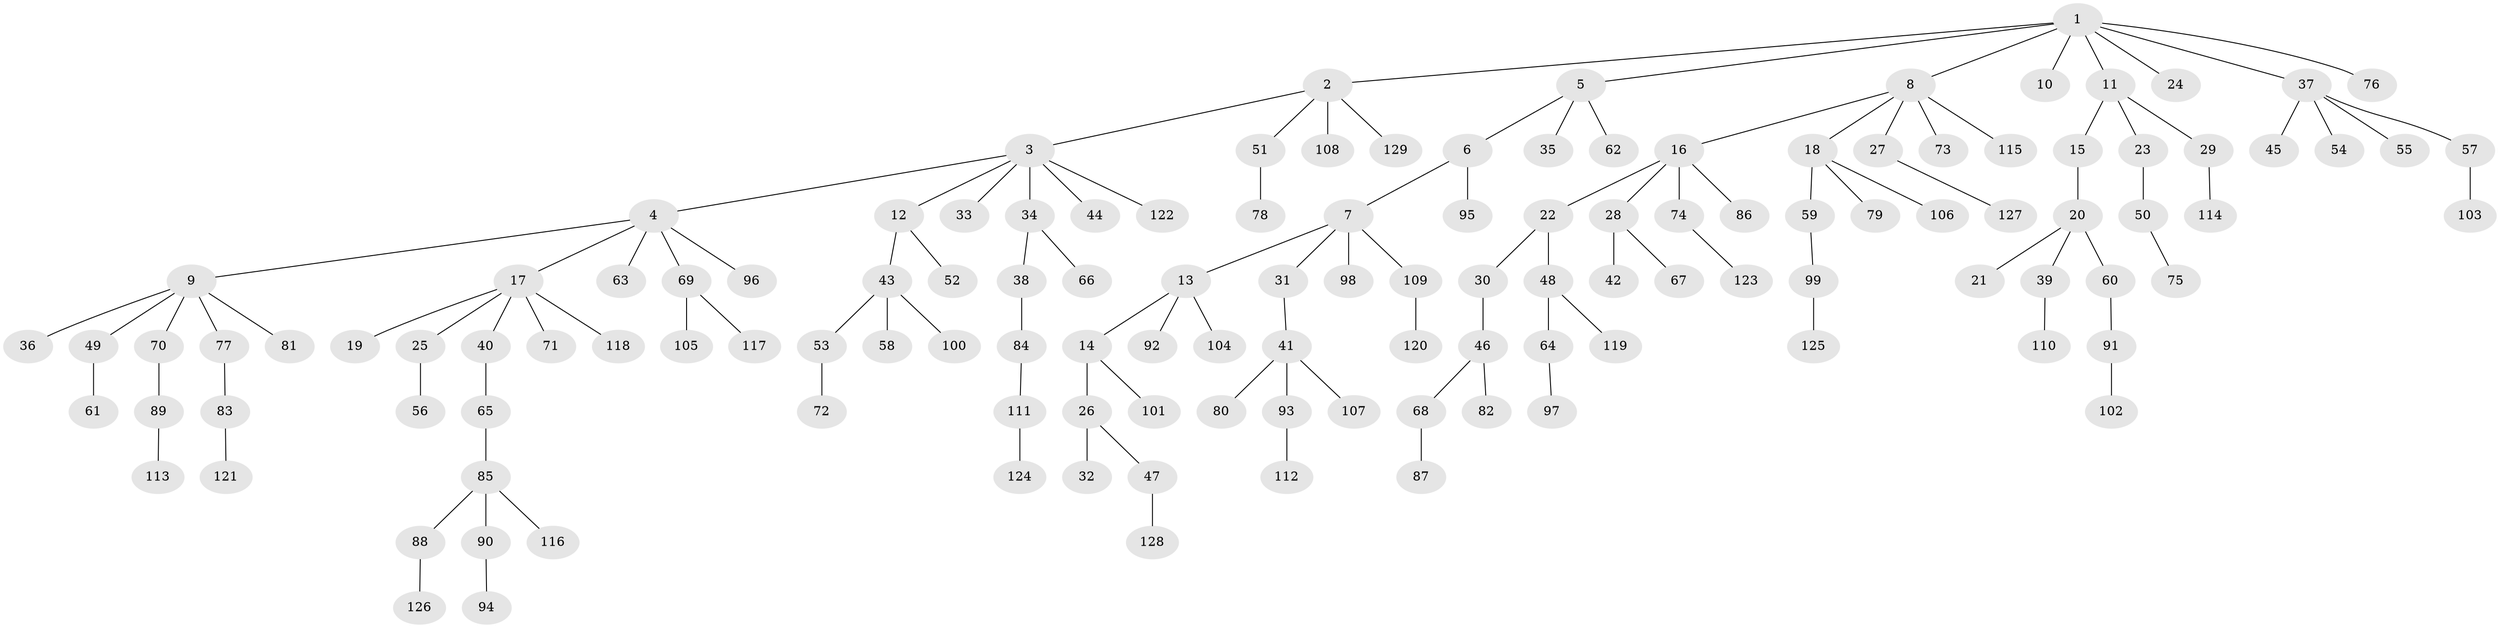 // Generated by graph-tools (version 1.1) at 2025/50/03/09/25 03:50:23]
// undirected, 129 vertices, 128 edges
graph export_dot {
graph [start="1"]
  node [color=gray90,style=filled];
  1;
  2;
  3;
  4;
  5;
  6;
  7;
  8;
  9;
  10;
  11;
  12;
  13;
  14;
  15;
  16;
  17;
  18;
  19;
  20;
  21;
  22;
  23;
  24;
  25;
  26;
  27;
  28;
  29;
  30;
  31;
  32;
  33;
  34;
  35;
  36;
  37;
  38;
  39;
  40;
  41;
  42;
  43;
  44;
  45;
  46;
  47;
  48;
  49;
  50;
  51;
  52;
  53;
  54;
  55;
  56;
  57;
  58;
  59;
  60;
  61;
  62;
  63;
  64;
  65;
  66;
  67;
  68;
  69;
  70;
  71;
  72;
  73;
  74;
  75;
  76;
  77;
  78;
  79;
  80;
  81;
  82;
  83;
  84;
  85;
  86;
  87;
  88;
  89;
  90;
  91;
  92;
  93;
  94;
  95;
  96;
  97;
  98;
  99;
  100;
  101;
  102;
  103;
  104;
  105;
  106;
  107;
  108;
  109;
  110;
  111;
  112;
  113;
  114;
  115;
  116;
  117;
  118;
  119;
  120;
  121;
  122;
  123;
  124;
  125;
  126;
  127;
  128;
  129;
  1 -- 2;
  1 -- 5;
  1 -- 8;
  1 -- 10;
  1 -- 11;
  1 -- 24;
  1 -- 37;
  1 -- 76;
  2 -- 3;
  2 -- 51;
  2 -- 108;
  2 -- 129;
  3 -- 4;
  3 -- 12;
  3 -- 33;
  3 -- 34;
  3 -- 44;
  3 -- 122;
  4 -- 9;
  4 -- 17;
  4 -- 63;
  4 -- 69;
  4 -- 96;
  5 -- 6;
  5 -- 35;
  5 -- 62;
  6 -- 7;
  6 -- 95;
  7 -- 13;
  7 -- 31;
  7 -- 98;
  7 -- 109;
  8 -- 16;
  8 -- 18;
  8 -- 27;
  8 -- 73;
  8 -- 115;
  9 -- 36;
  9 -- 49;
  9 -- 70;
  9 -- 77;
  9 -- 81;
  11 -- 15;
  11 -- 23;
  11 -- 29;
  12 -- 43;
  12 -- 52;
  13 -- 14;
  13 -- 92;
  13 -- 104;
  14 -- 26;
  14 -- 101;
  15 -- 20;
  16 -- 22;
  16 -- 28;
  16 -- 74;
  16 -- 86;
  17 -- 19;
  17 -- 25;
  17 -- 40;
  17 -- 71;
  17 -- 118;
  18 -- 59;
  18 -- 79;
  18 -- 106;
  20 -- 21;
  20 -- 39;
  20 -- 60;
  22 -- 30;
  22 -- 48;
  23 -- 50;
  25 -- 56;
  26 -- 32;
  26 -- 47;
  27 -- 127;
  28 -- 42;
  28 -- 67;
  29 -- 114;
  30 -- 46;
  31 -- 41;
  34 -- 38;
  34 -- 66;
  37 -- 45;
  37 -- 54;
  37 -- 55;
  37 -- 57;
  38 -- 84;
  39 -- 110;
  40 -- 65;
  41 -- 80;
  41 -- 93;
  41 -- 107;
  43 -- 53;
  43 -- 58;
  43 -- 100;
  46 -- 68;
  46 -- 82;
  47 -- 128;
  48 -- 64;
  48 -- 119;
  49 -- 61;
  50 -- 75;
  51 -- 78;
  53 -- 72;
  57 -- 103;
  59 -- 99;
  60 -- 91;
  64 -- 97;
  65 -- 85;
  68 -- 87;
  69 -- 105;
  69 -- 117;
  70 -- 89;
  74 -- 123;
  77 -- 83;
  83 -- 121;
  84 -- 111;
  85 -- 88;
  85 -- 90;
  85 -- 116;
  88 -- 126;
  89 -- 113;
  90 -- 94;
  91 -- 102;
  93 -- 112;
  99 -- 125;
  109 -- 120;
  111 -- 124;
}
